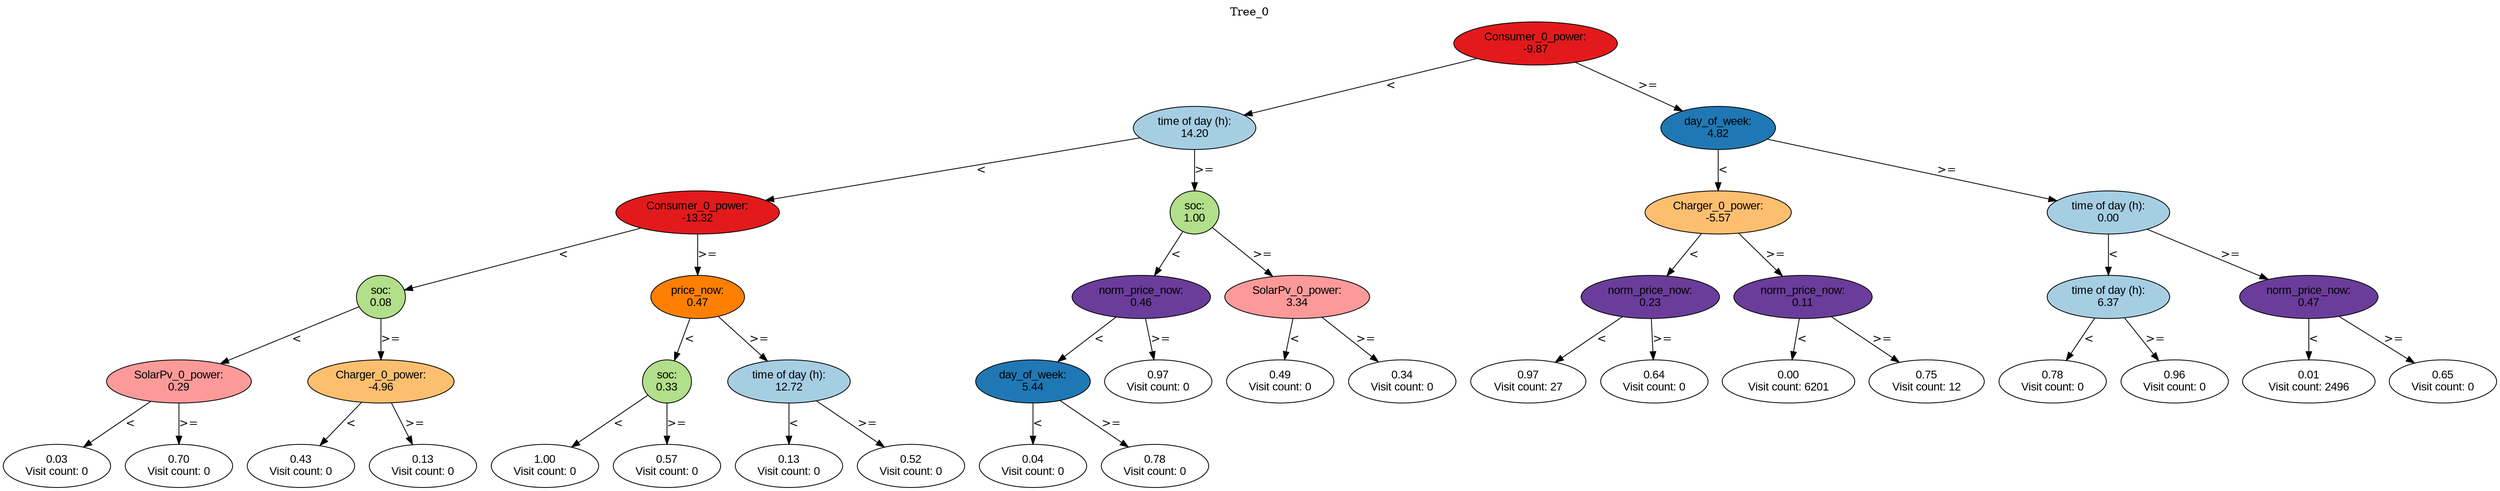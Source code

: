 digraph BST {
    node [fontname="Arial" style=filled colorscheme=paired12];
    0 [ label = "Consumer_0_power:
-9.87" fillcolor=6];
    1 [ label = "time of day (h):
14.20" fillcolor=1];
    2 [ label = "Consumer_0_power:
-13.32" fillcolor=6];
    3 [ label = "soc:
0.08" fillcolor=3];
    4 [ label = "SolarPv_0_power:
0.29" fillcolor=5];
    5 [ label = "0.03
Visit count: 0" fillcolor=white];
    6 [ label = "0.70
Visit count: 0" fillcolor=white];
    7 [ label = "Charger_0_power:
-4.96" fillcolor=7];
    8 [ label = "0.43
Visit count: 0" fillcolor=white];
    9 [ label = "0.13
Visit count: 0" fillcolor=white];
    10 [ label = "price_now:
0.47" fillcolor=8];
    11 [ label = "soc:
0.33" fillcolor=3];
    12 [ label = "1.00
Visit count: 0" fillcolor=white];
    13 [ label = "0.57
Visit count: 0" fillcolor=white];
    14 [ label = "time of day (h):
12.72" fillcolor=1];
    15 [ label = "0.13
Visit count: 0" fillcolor=white];
    16 [ label = "0.52
Visit count: 0" fillcolor=white];
    17 [ label = "soc:
1.00" fillcolor=3];
    18 [ label = "norm_price_now:
0.46" fillcolor=10];
    19 [ label = "day_of_week:
5.44" fillcolor=2];
    20 [ label = "0.04
Visit count: 0" fillcolor=white];
    21 [ label = "0.78
Visit count: 0" fillcolor=white];
    22 [ label = "0.97
Visit count: 0" fillcolor=white];
    23 [ label = "SolarPv_0_power:
3.34" fillcolor=5];
    24 [ label = "0.49
Visit count: 0" fillcolor=white];
    25 [ label = "0.34
Visit count: 0" fillcolor=white];
    26 [ label = "day_of_week:
4.82" fillcolor=2];
    27 [ label = "Charger_0_power:
-5.57" fillcolor=7];
    28 [ label = "norm_price_now:
0.23" fillcolor=10];
    29 [ label = "0.97
Visit count: 27" fillcolor=white];
    30 [ label = "0.64
Visit count: 0" fillcolor=white];
    31 [ label = "norm_price_now:
0.11" fillcolor=10];
    32 [ label = "0.00
Visit count: 6201" fillcolor=white];
    33 [ label = "0.75
Visit count: 12" fillcolor=white];
    34 [ label = "time of day (h):
0.00" fillcolor=1];
    35 [ label = "time of day (h):
6.37" fillcolor=1];
    36 [ label = "0.78
Visit count: 0" fillcolor=white];
    37 [ label = "0.96
Visit count: 0" fillcolor=white];
    38 [ label = "norm_price_now:
0.47" fillcolor=10];
    39 [ label = "0.01
Visit count: 2496" fillcolor=white];
    40 [ label = "0.65
Visit count: 0" fillcolor=white];

    0  -> 1[ label = "<"];
    0  -> 26[ label = ">="];
    1  -> 2[ label = "<"];
    1  -> 17[ label = ">="];
    2  -> 3[ label = "<"];
    2  -> 10[ label = ">="];
    3  -> 4[ label = "<"];
    3  -> 7[ label = ">="];
    4  -> 5[ label = "<"];
    4  -> 6[ label = ">="];
    7  -> 8[ label = "<"];
    7  -> 9[ label = ">="];
    10  -> 11[ label = "<"];
    10  -> 14[ label = ">="];
    11  -> 12[ label = "<"];
    11  -> 13[ label = ">="];
    14  -> 15[ label = "<"];
    14  -> 16[ label = ">="];
    17  -> 18[ label = "<"];
    17  -> 23[ label = ">="];
    18  -> 19[ label = "<"];
    18  -> 22[ label = ">="];
    19  -> 20[ label = "<"];
    19  -> 21[ label = ">="];
    23  -> 24[ label = "<"];
    23  -> 25[ label = ">="];
    26  -> 27[ label = "<"];
    26  -> 34[ label = ">="];
    27  -> 28[ label = "<"];
    27  -> 31[ label = ">="];
    28  -> 29[ label = "<"];
    28  -> 30[ label = ">="];
    31  -> 32[ label = "<"];
    31  -> 33[ label = ">="];
    34  -> 35[ label = "<"];
    34  -> 38[ label = ">="];
    35  -> 36[ label = "<"];
    35  -> 37[ label = ">="];
    38  -> 39[ label = "<"];
    38  -> 40[ label = ">="];

    labelloc="t";
    label="Tree_0";
}